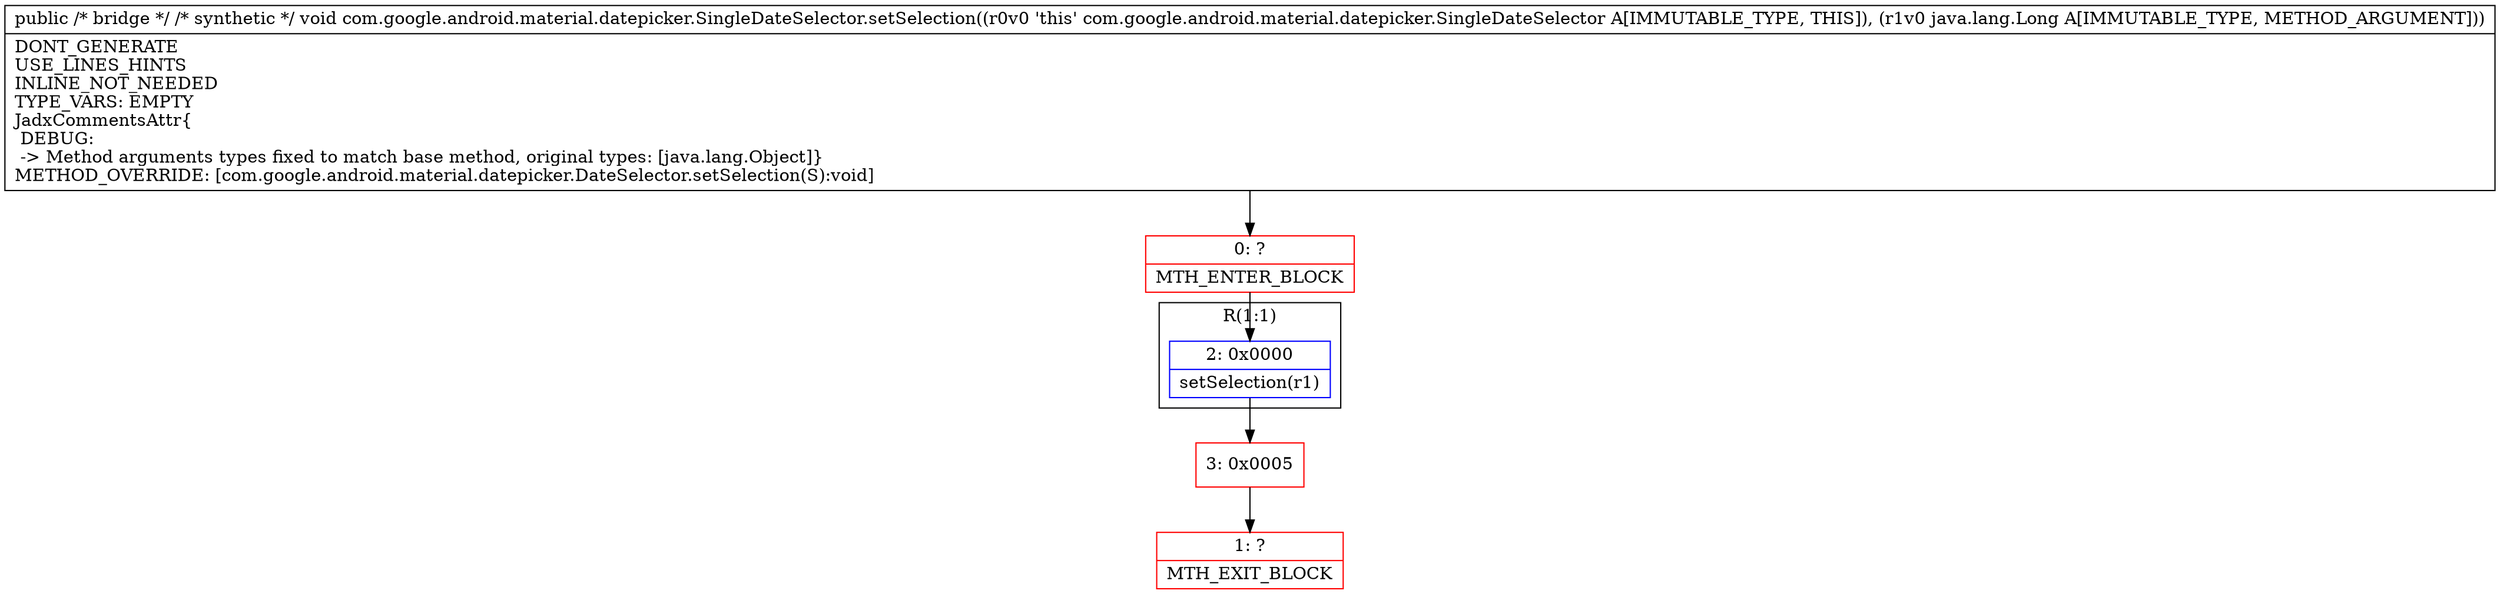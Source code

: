 digraph "CFG forcom.google.android.material.datepicker.SingleDateSelector.setSelection(Ljava\/lang\/Object;)V" {
subgraph cluster_Region_1985459817 {
label = "R(1:1)";
node [shape=record,color=blue];
Node_2 [shape=record,label="{2\:\ 0x0000|setSelection(r1)\l}"];
}
Node_0 [shape=record,color=red,label="{0\:\ ?|MTH_ENTER_BLOCK\l}"];
Node_3 [shape=record,color=red,label="{3\:\ 0x0005}"];
Node_1 [shape=record,color=red,label="{1\:\ ?|MTH_EXIT_BLOCK\l}"];
MethodNode[shape=record,label="{public \/* bridge *\/ \/* synthetic *\/ void com.google.android.material.datepicker.SingleDateSelector.setSelection((r0v0 'this' com.google.android.material.datepicker.SingleDateSelector A[IMMUTABLE_TYPE, THIS]), (r1v0 java.lang.Long A[IMMUTABLE_TYPE, METHOD_ARGUMENT]))  | DONT_GENERATE\lUSE_LINES_HINTS\lINLINE_NOT_NEEDED\lTYPE_VARS: EMPTY\lJadxCommentsAttr\{\l DEBUG: \l \-\> Method arguments types fixed to match base method, original types: [java.lang.Object]\}\lMETHOD_OVERRIDE: [com.google.android.material.datepicker.DateSelector.setSelection(S):void]\l}"];
MethodNode -> Node_0;Node_2 -> Node_3;
Node_0 -> Node_2;
Node_3 -> Node_1;
}

